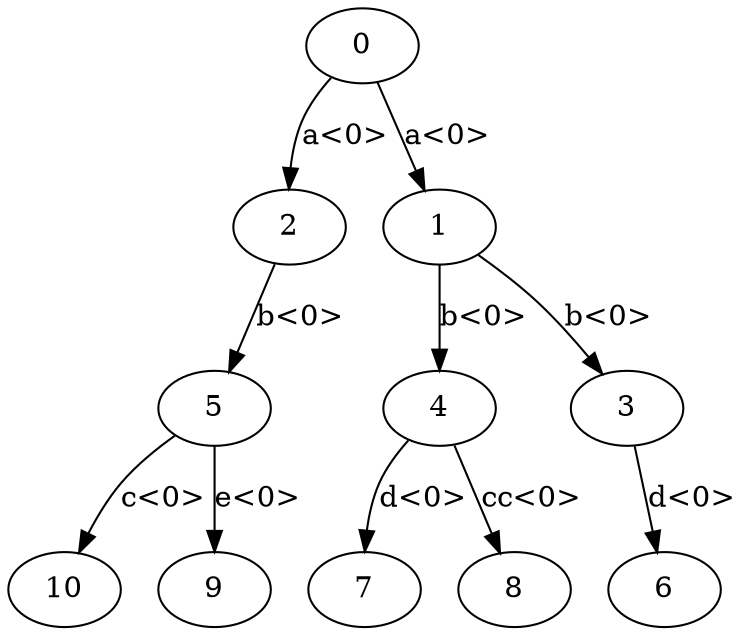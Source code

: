 digraph G {
n5->n10 [label="c<0>"]
n5->n9 [label="e<0>"]
n4->n7 [label="d<0>"]
n4->n8 [label="cc<0>"]
n3->n6 [label="d<0>"]
n2->n5 [label="b<0>"]
n1->n4 [label="b<0>"]
n1->n3 [label="b<0>"]
n0->n2 [label="a<0>"]
n0->n1 [label="a<0>"]
n0[label="0"]
n1[label="1"]
n2[label="2"]
n3[label="3"]
n4[label="4"]
n5[label="5"]
n6[label="6"]
n7[label="7"]
n8[label="8"]
n9[label="9"]
n10[label="10"]
}
